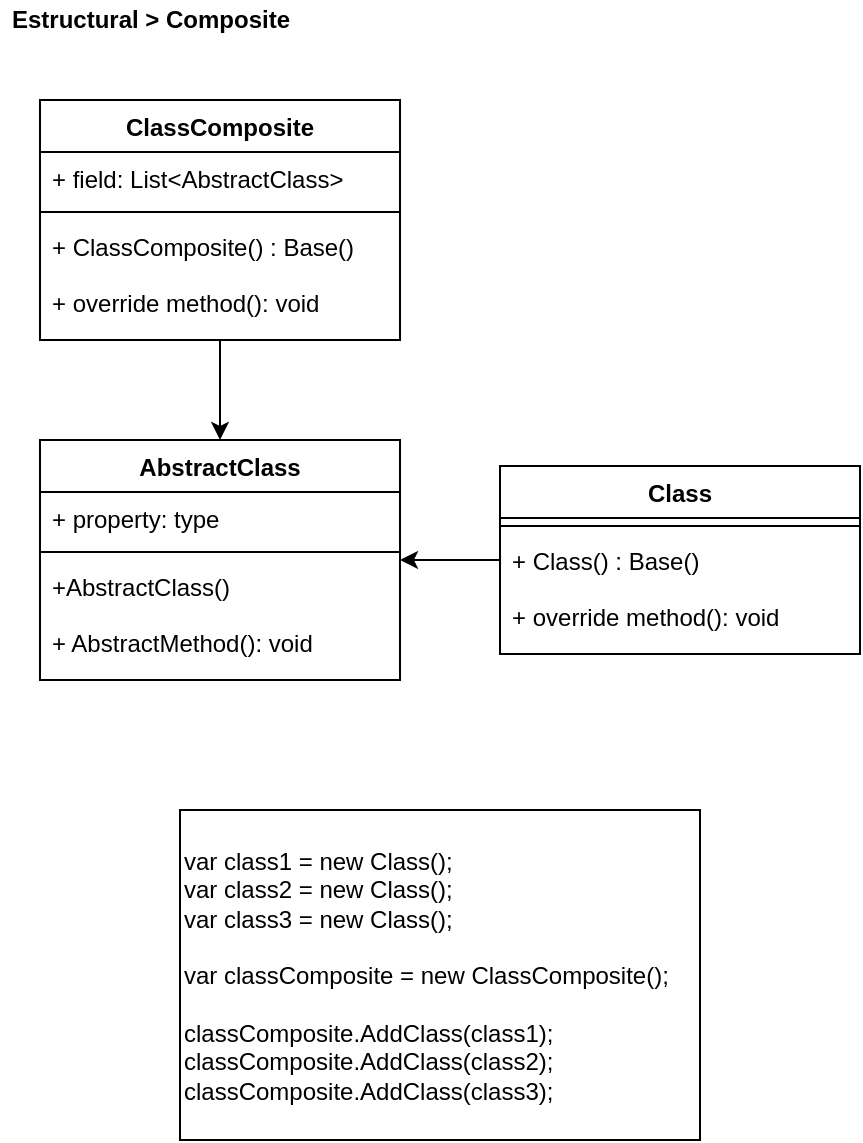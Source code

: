 <mxfile version="13.0.1" type="device"><diagram id="2dO6k6mJ6DyXyBbT0Y1m" name="Page-1"><mxGraphModel dx="1086" dy="806" grid="1" gridSize="10" guides="1" tooltips="1" connect="1" arrows="1" fold="1" page="1" pageScale="1" pageWidth="827" pageHeight="1169" math="0" shadow="0"><root><mxCell id="0"/><mxCell id="1" parent="0"/><mxCell id="jb3W8oWvL1DoOddfANbn-21" value="&lt;span&gt;var class1 = new Class();&lt;br&gt;&lt;/span&gt;var class2 = new Class();&lt;br&gt;&lt;span&gt;var class3 = new Class();&lt;br&gt;&lt;/span&gt;&lt;span&gt;&lt;br&gt;var classComposite = new ClassComposite();&lt;br&gt;&lt;br&gt;&lt;/span&gt;classComposite.AddClass(class1);&lt;br&gt;classComposite.AddClass(class2);&lt;br&gt;classComposite.AddClass(class3);&lt;span&gt;&lt;br&gt;&lt;/span&gt;" style="rounded=0;whiteSpace=wrap;html=1;align=left;labelBackgroundColor=#ffffff;" parent="1" vertex="1"><mxGeometry x="90" y="405" width="260" height="165" as="geometry"/></mxCell><mxCell id="_gdt-Ls8ZpUdM3LCKQaS-1" value="&lt;b&gt;Estructural &amp;gt; Composite&lt;/b&gt;" style="text;html=1;align=center;verticalAlign=middle;resizable=0;points=[];autosize=1;" parent="1" vertex="1"><mxGeometry width="150" height="20" as="geometry"/></mxCell><mxCell id="5qveWa3dDj6RSCLX0gjf-9" style="edgeStyle=orthogonalEdgeStyle;rounded=0;orthogonalLoop=1;jettySize=auto;html=1;entryX=0.5;entryY=0;entryDx=0;entryDy=0;" parent="1" source="5qveWa3dDj6RSCLX0gjf-1" target="HzuhFExW9abT2UwloHzH-2" edge="1"><mxGeometry relative="1" as="geometry"/></mxCell><mxCell id="EV5-m_XnCF7IiXout7pt-6" style="edgeStyle=orthogonalEdgeStyle;rounded=0;orthogonalLoop=1;jettySize=auto;html=1;endSize=6;startSize=6;" parent="1" edge="1"><mxGeometry relative="1" as="geometry"><mxPoint x="200" y="280" as="targetPoint"/><mxPoint x="250" y="280" as="sourcePoint"/></mxGeometry></mxCell><mxCell id="5qveWa3dDj6RSCLX0gjf-1" value="ClassComposite" style="swimlane;fontStyle=1;align=center;verticalAlign=top;childLayout=stackLayout;horizontal=1;startSize=26;horizontalStack=0;resizeParent=1;resizeParentMax=0;resizeLast=0;collapsible=1;marginBottom=0;" parent="1" vertex="1"><mxGeometry x="20" y="50" width="180" height="120" as="geometry"/></mxCell><mxCell id="5qveWa3dDj6RSCLX0gjf-2" value="+ field: List&lt;AbstractClass&gt;" style="text;strokeColor=none;fillColor=none;align=left;verticalAlign=top;spacingLeft=4;spacingRight=4;overflow=hidden;rotatable=0;points=[[0,0.5],[1,0.5]];portConstraint=eastwest;" parent="5qveWa3dDj6RSCLX0gjf-1" vertex="1"><mxGeometry y="26" width="180" height="26" as="geometry"/></mxCell><mxCell id="5qveWa3dDj6RSCLX0gjf-3" value="" style="line;strokeWidth=1;fillColor=none;align=left;verticalAlign=middle;spacingTop=-1;spacingLeft=3;spacingRight=3;rotatable=0;labelPosition=right;points=[];portConstraint=eastwest;" parent="5qveWa3dDj6RSCLX0gjf-1" vertex="1"><mxGeometry y="52" width="180" height="8" as="geometry"/></mxCell><mxCell id="5qveWa3dDj6RSCLX0gjf-4" value="+ ClassComposite() : Base()&#10;&#10;+ override method(): void" style="text;strokeColor=none;fillColor=none;align=left;verticalAlign=top;spacingLeft=4;spacingRight=4;overflow=hidden;rotatable=0;points=[[0,0.5],[1,0.5]];portConstraint=eastwest;" parent="5qveWa3dDj6RSCLX0gjf-1" vertex="1"><mxGeometry y="60" width="180" height="60" as="geometry"/></mxCell><mxCell id="HzuhFExW9abT2UwloHzH-2" value="AbstractClass" style="swimlane;fontStyle=1;align=center;verticalAlign=top;childLayout=stackLayout;horizontal=1;startSize=26;horizontalStack=0;resizeParent=1;resizeParentMax=0;resizeLast=0;collapsible=1;marginBottom=0;" parent="1" vertex="1"><mxGeometry x="20" y="220" width="180" height="120" as="geometry"/></mxCell><mxCell id="HzuhFExW9abT2UwloHzH-3" value="+ property: type" style="text;strokeColor=none;fillColor=none;align=left;verticalAlign=top;spacingLeft=4;spacingRight=4;overflow=hidden;rotatable=0;points=[[0,0.5],[1,0.5]];portConstraint=eastwest;" parent="HzuhFExW9abT2UwloHzH-2" vertex="1"><mxGeometry y="26" width="180" height="26" as="geometry"/></mxCell><mxCell id="HzuhFExW9abT2UwloHzH-4" value="" style="line;strokeWidth=1;fillColor=none;align=left;verticalAlign=middle;spacingTop=-1;spacingLeft=3;spacingRight=3;rotatable=0;labelPosition=right;points=[];portConstraint=eastwest;" parent="HzuhFExW9abT2UwloHzH-2" vertex="1"><mxGeometry y="52" width="180" height="8" as="geometry"/></mxCell><mxCell id="HzuhFExW9abT2UwloHzH-5" value="+AbstractClass()&#10;&#10;+ AbstractMethod(): void" style="text;strokeColor=none;fillColor=none;align=left;verticalAlign=top;spacingLeft=4;spacingRight=4;overflow=hidden;rotatable=0;points=[[0,0.5],[1,0.5]];portConstraint=eastwest;" parent="HzuhFExW9abT2UwloHzH-2" vertex="1"><mxGeometry y="60" width="180" height="60" as="geometry"/></mxCell><mxCell id="EV5-m_XnCF7IiXout7pt-1" value="Class" style="swimlane;fontStyle=1;align=center;verticalAlign=top;childLayout=stackLayout;horizontal=1;startSize=26;horizontalStack=0;resizeParent=1;resizeParentMax=0;resizeLast=0;collapsible=1;marginBottom=0;" parent="1" vertex="1"><mxGeometry x="250" y="233" width="180" height="94" as="geometry"/></mxCell><mxCell id="EV5-m_XnCF7IiXout7pt-3" value="" style="line;strokeWidth=1;fillColor=none;align=left;verticalAlign=middle;spacingTop=-1;spacingLeft=3;spacingRight=3;rotatable=0;labelPosition=right;points=[];portConstraint=eastwest;" parent="EV5-m_XnCF7IiXout7pt-1" vertex="1"><mxGeometry y="26" width="180" height="8" as="geometry"/></mxCell><mxCell id="EV5-m_XnCF7IiXout7pt-4" value="+ Class() : Base()&#10;&#10;+ override method(): void" style="text;strokeColor=none;fillColor=none;align=left;verticalAlign=top;spacingLeft=4;spacingRight=4;overflow=hidden;rotatable=0;points=[[0,0.5],[1,0.5]];portConstraint=eastwest;" parent="EV5-m_XnCF7IiXout7pt-1" vertex="1"><mxGeometry y="34" width="180" height="60" as="geometry"/></mxCell></root></mxGraphModel></diagram></mxfile>
